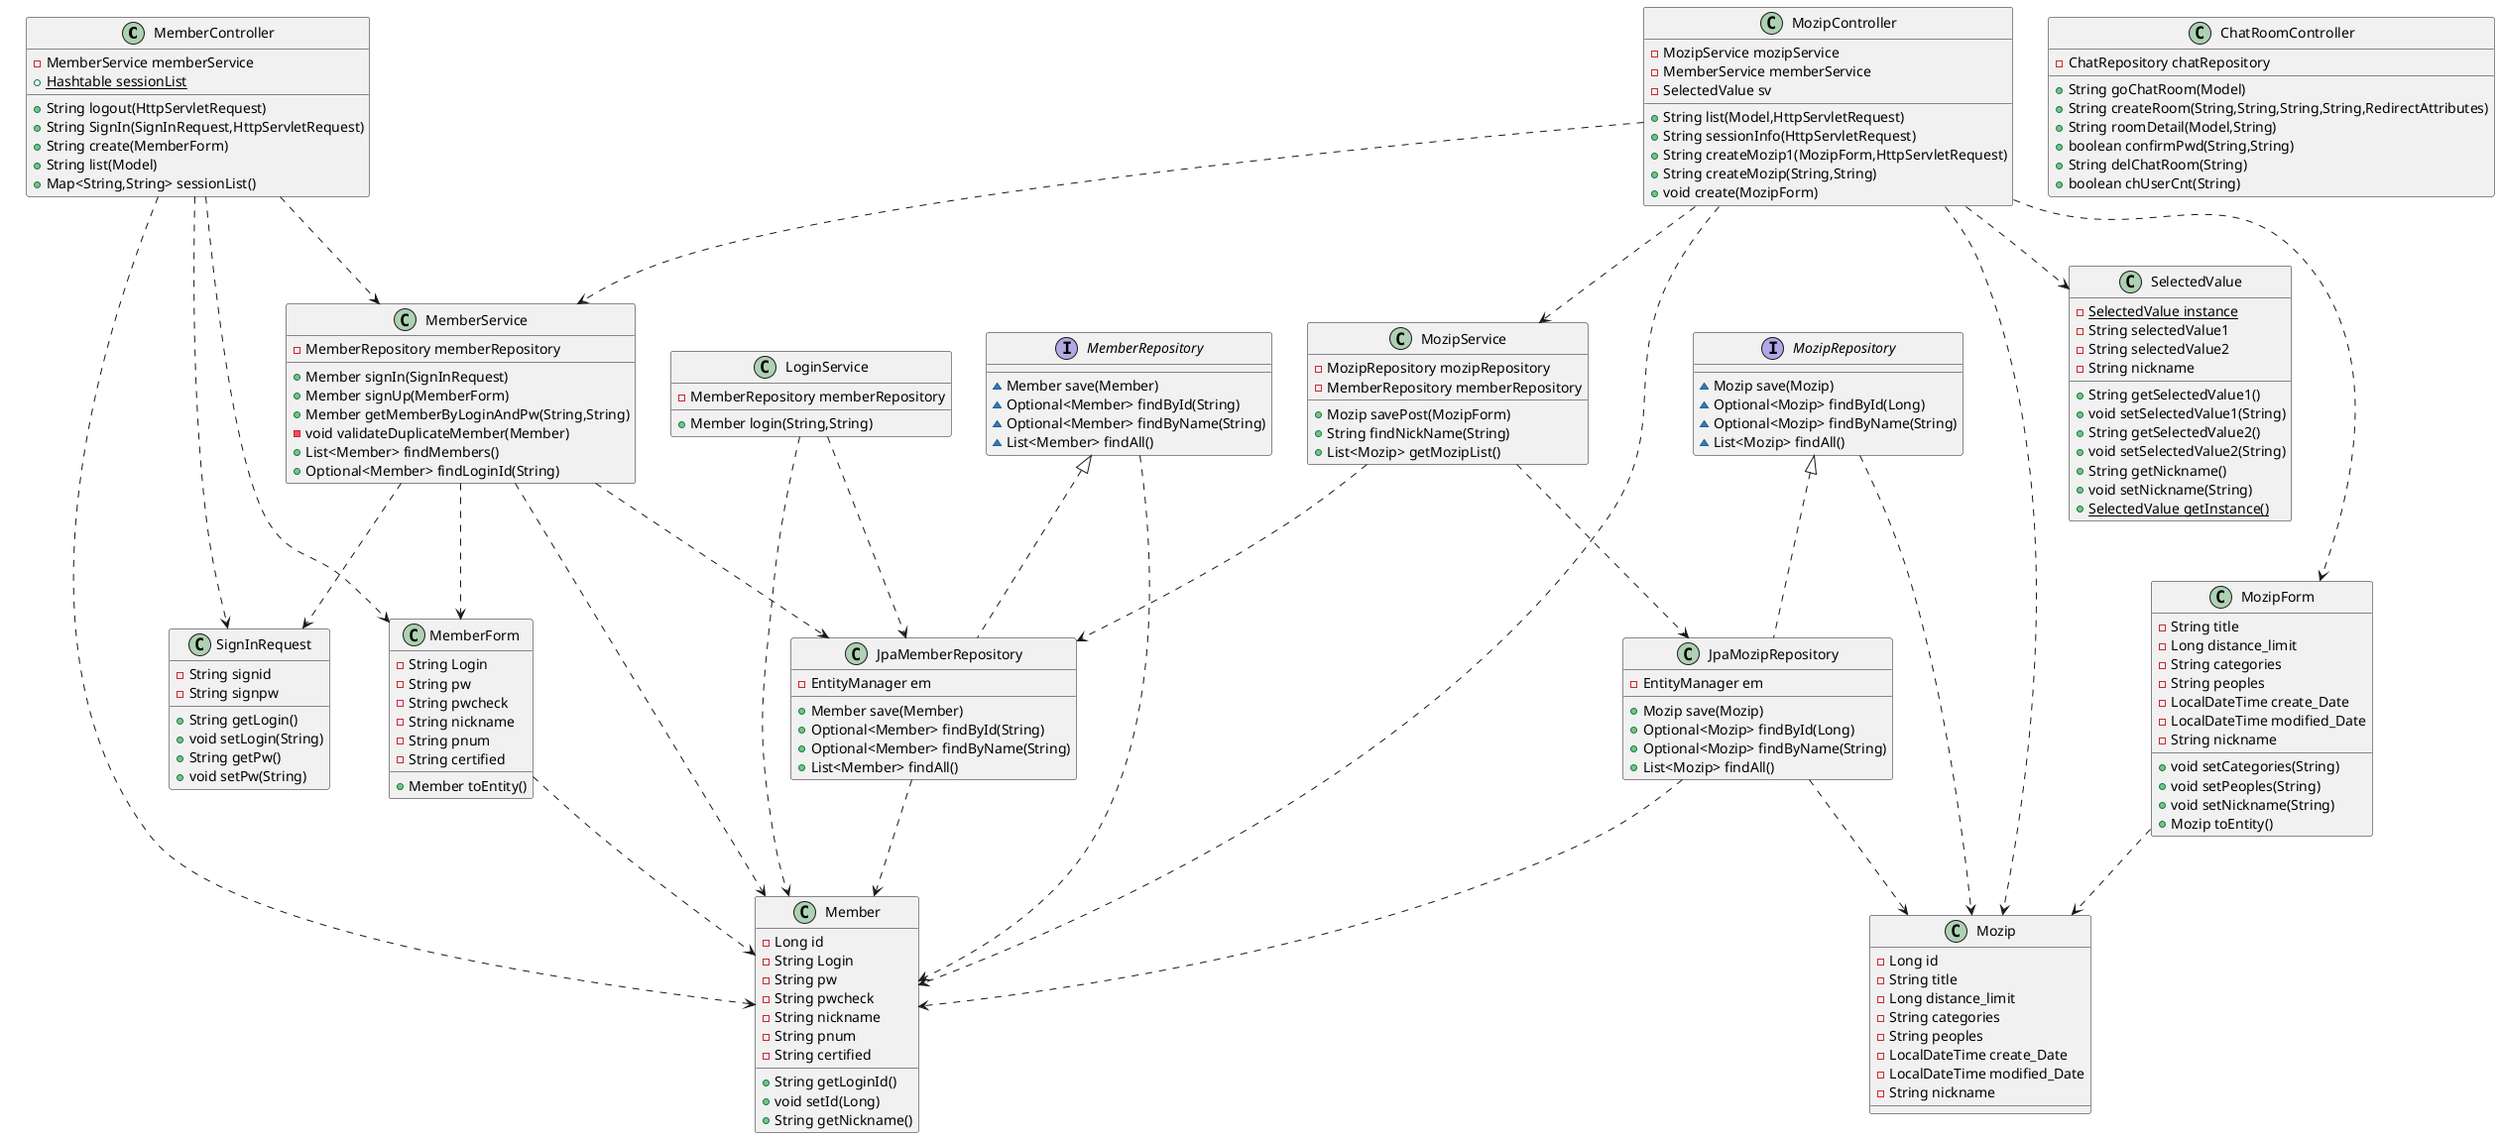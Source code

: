 @startuml'로그인 및 회원가입 관련'MemberController..>MemberServiceMemberController..>MemberFormMemberController..>MemberMemberController..>SignInRequestMemberForm..>MemberJpaMemberRepository..>MemberMemberRepository..>MemberMemberRepository <|.. JpaMemberRepositoryLoginService..>MemberLoginService..>JpaMemberRepositoryMemberService..>SignInRequestMemberService..>MemberFormMemberService..>MemberMemberService..>JpaMemberRepository'모집글 관련'MozipController..>MozipServiceMozipController..>MemberServiceMozipController..>MemberMozipController..>MozipMozipController..>MozipFormMozipController..>SelectedValueMozipForm..>MozipJpaMozipRepository..>MemberJpaMozipRepository..>MozipMozipRepository..>MozipMozipRepository <|.. JpaMozipRepositoryMozipService..>JpaMemberRepositoryMozipService..>JpaMozipRepositoryclass LoginService {- MemberRepository memberRepository+ Member login(String,String)}class MemberForm {- String Login- String pw- String pwcheck- String nickname- String pnum- String certified+ Member toEntity()}class ChatRoomController {- ChatRepository chatRepository+ String goChatRoom(Model)+ String createRoom(String,String,String,String,RedirectAttributes)+ String roomDetail(Model,String)+ boolean confirmPwd(String,String)+ String delChatRoom(String)+ boolean chUserCnt(String)}class MozipForm {- String title- Long distance_limit- String categories- String peoples- LocalDateTime create_Date- LocalDateTime modified_Date- String nickname+ void setCategories(String)+ void setPeoples(String)+ void setNickname(String)+ Mozip toEntity()}class MemberService {- MemberRepository memberRepository+ Member signIn(SignInRequest)+ Member signUp(MemberForm)+ Member getMemberByLoginAndPw(String,String)- void validateDuplicateMember(Member)+ List<Member> findMembers()+ Optional<Member> findLoginId(String)}interface MemberRepository {~ Member save(Member)~ Optional<Member> findById(String)~ Optional<Member> findByName(String)~ List<Member> findAll()}class MozipService {- MozipRepository mozipRepository- MemberRepository memberRepository+ Mozip savePost(MozipForm)+ String findNickName(String)+ List<Mozip> getMozipList()}class MozipController {- MozipService mozipService- MemberService memberService- SelectedValue sv+ String list(Model,HttpServletRequest)+ String sessionInfo(HttpServletRequest)+ String createMozip1(MozipForm,HttpServletRequest)+ String createMozip(String,String)+ void create(MozipForm)}class JpaMemberRepository {- EntityManager em+ Member save(Member)+ Optional<Member> findById(String)+ Optional<Member> findByName(String)+ List<Member> findAll()}class SignInRequest {- String signid- String signpw+ String getLogin()+ void setLogin(String)+ String getPw()+ void setPw(String)}class Member {- Long id- String Login- String pw- String pwcheck- String nickname- String pnum- String certified+ String getLoginId()+ void setId(Long)+ String getNickname()}class Mozip {- Long id- String title- Long distance_limit- String categories- String peoples- LocalDateTime create_Date- LocalDateTime modified_Date- String nickname}class MemberController {- MemberService memberService+ {static} Hashtable sessionList+ String logout(HttpServletRequest)+ String SignIn(SignInRequest,HttpServletRequest)+ String create(MemberForm)+ String list(Model)+ Map<String,String> sessionList()}interface MozipRepository {~ Mozip save(Mozip)~ Optional<Mozip> findById(Long)~ Optional<Mozip> findByName(String)~ List<Mozip> findAll()}class JpaMozipRepository {- EntityManager em+ Mozip save(Mozip)+ Optional<Mozip> findById(Long)+ Optional<Mozip> findByName(String)+ List<Mozip> findAll()}class SelectedValue {- {static} SelectedValue instance- String selectedValue1- String selectedValue2- String nickname+ String getSelectedValue1()+ void setSelectedValue1(String)+ String getSelectedValue2()+ void setSelectedValue2(String)+ String getNickname()+ void setNickname(String)+ {static} SelectedValue getInstance()}@enduml